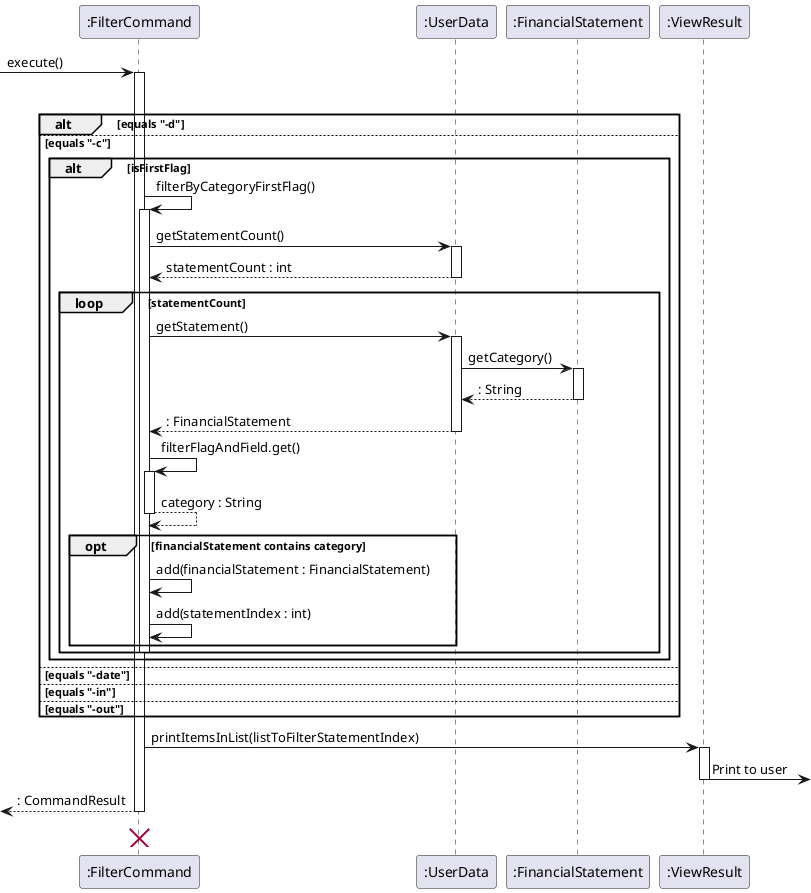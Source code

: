 @startuml
participant ":FilterCommand" as FilterCommand
participant ":UserData" as UserData
participant ":FinancialStatement" as FinancialStatement

participant ":ViewResult" as ViewResult


[-> FilterCommand : execute()
activate FilterCommand

loop filterFlagAndField.size()
    alt equals "-d"

    else equals "-c"
        alt isFirstFlag
            FilterCommand -> FilterCommand : filterByCategoryFirstFlag()
            activate FilterCommand
            FilterCommand -> UserData : getStatementCount()
            activate UserData
            UserData --> FilterCommand :statementCount : int
            deactivate UserData

            loop statementCount
                FilterCommand -> UserData : getStatement()
                activate UserData
                UserData -> FinancialStatement : getCategory()
                activate FinancialStatement
                FinancialStatement --> UserData : : String
                deactivate FinancialStatement
                UserData --> FilterCommand : : FinancialStatement
                deactivate UserData

                FilterCommand -> FilterCommand : filterFlagAndField.get()
                activate FilterCommand
                FilterCommand --> FilterCommand : category : String
                deactivate FilterCommand

                opt financialStatement contains category
                    FilterCommand -> FilterCommand : add(financialStatement : FinancialStatement)
                    FilterCommand -> FilterCommand : add(statementIndex : int)
                end
                deactivate FilterCommand
        end
    end
    else equals "-date"

    else equals "-in"

    else equals "-out"
end

FilterCommand -> ViewResult : printItemsInList(listToFilterStatementIndex)
activate ViewResult
ViewResult -> :Print to user
deactivate ViewResult

[<--FilterCommand : : CommandResult
deactivate FilterCommand
FilterCommand <-[hidden]- FilterCommand
'Hidden arrow to position the destroy marker below the end of the activation bar.
destroy FilterCommand

@enduml